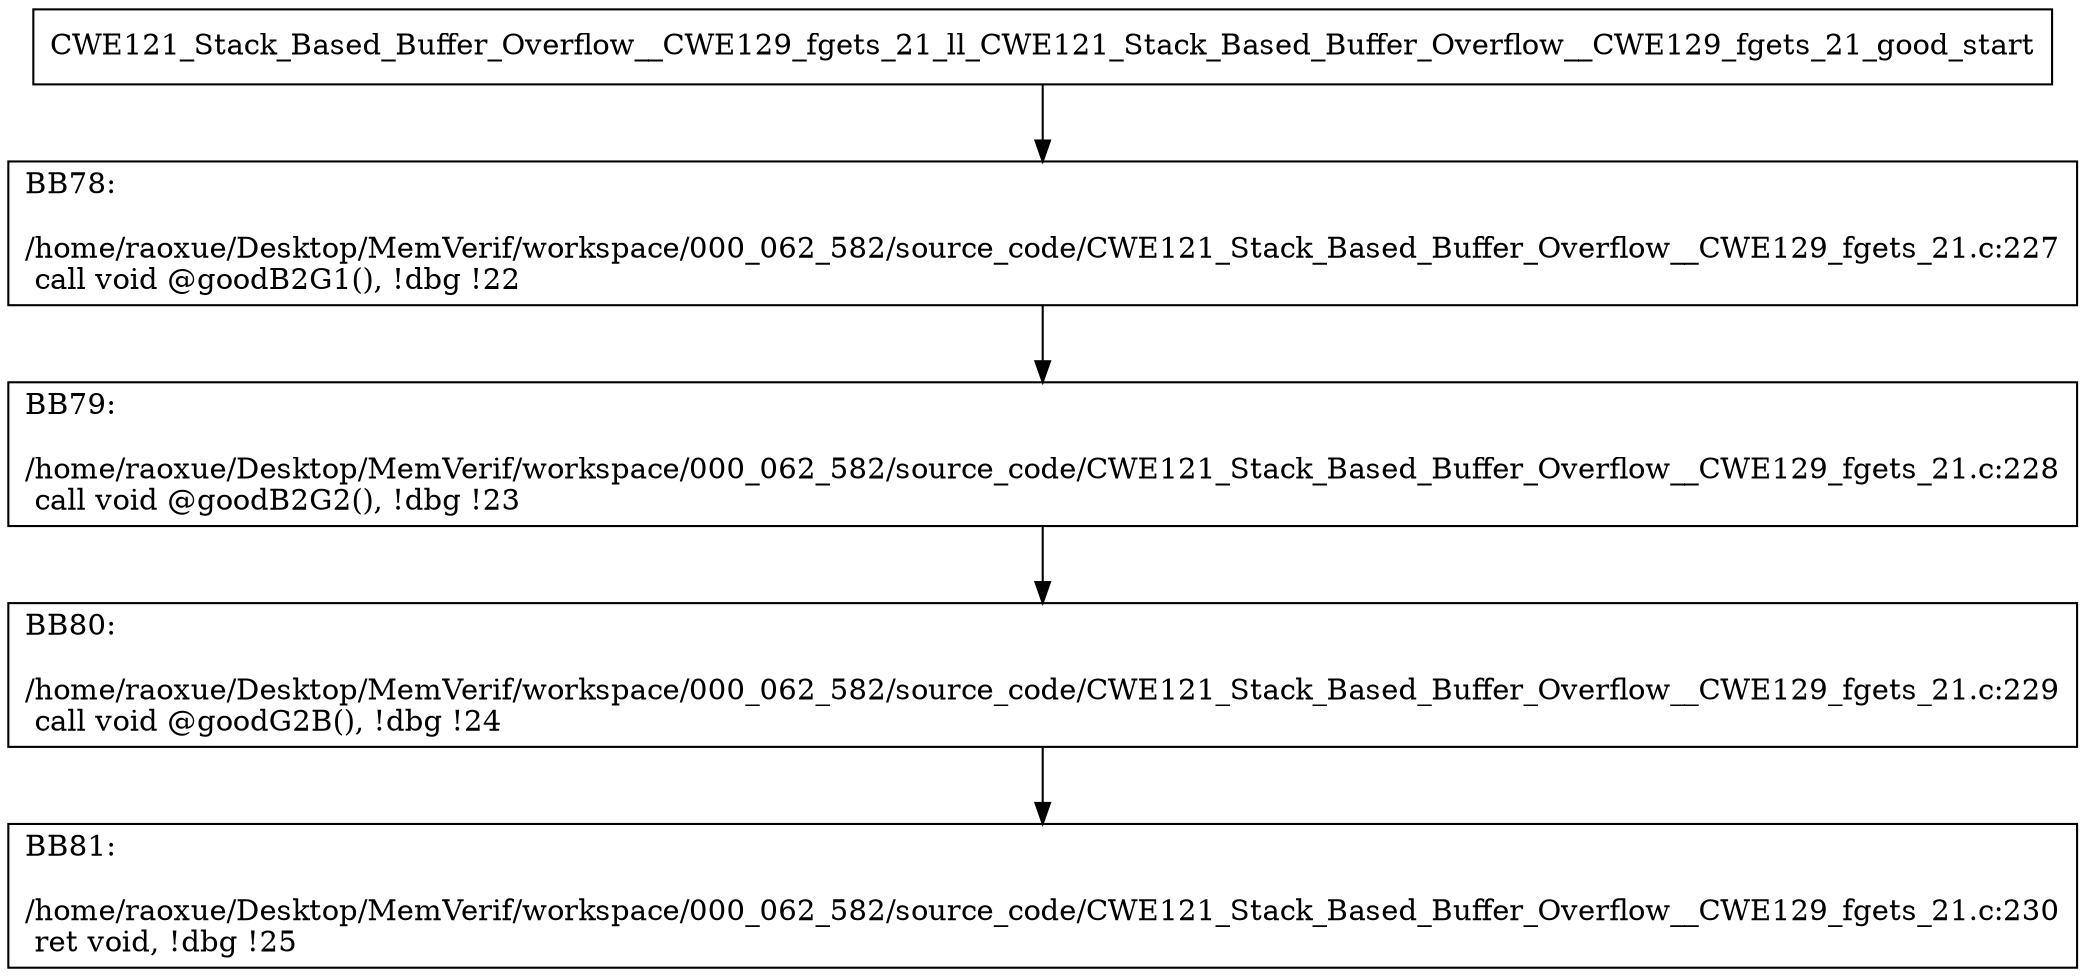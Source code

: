 digraph "CFG for'CWE121_Stack_Based_Buffer_Overflow__CWE129_fgets_21_ll_CWE121_Stack_Based_Buffer_Overflow__CWE129_fgets_21_good' function" {
	BBCWE121_Stack_Based_Buffer_Overflow__CWE129_fgets_21_ll_CWE121_Stack_Based_Buffer_Overflow__CWE129_fgets_21_good_start[shape=record,label="{CWE121_Stack_Based_Buffer_Overflow__CWE129_fgets_21_ll_CWE121_Stack_Based_Buffer_Overflow__CWE129_fgets_21_good_start}"];
	BBCWE121_Stack_Based_Buffer_Overflow__CWE129_fgets_21_ll_CWE121_Stack_Based_Buffer_Overflow__CWE129_fgets_21_good_start-> CWE121_Stack_Based_Buffer_Overflow__CWE129_fgets_21_ll_CWE121_Stack_Based_Buffer_Overflow__CWE129_fgets_21_goodBB78;
	CWE121_Stack_Based_Buffer_Overflow__CWE129_fgets_21_ll_CWE121_Stack_Based_Buffer_Overflow__CWE129_fgets_21_goodBB78 [shape=record, label="{BB78:\l\l/home/raoxue/Desktop/MemVerif/workspace/000_062_582/source_code/CWE121_Stack_Based_Buffer_Overflow__CWE129_fgets_21.c:227\l
  call void @goodB2G1(), !dbg !22\l
}"];
	CWE121_Stack_Based_Buffer_Overflow__CWE129_fgets_21_ll_CWE121_Stack_Based_Buffer_Overflow__CWE129_fgets_21_goodBB78-> CWE121_Stack_Based_Buffer_Overflow__CWE129_fgets_21_ll_CWE121_Stack_Based_Buffer_Overflow__CWE129_fgets_21_goodBB79;
	CWE121_Stack_Based_Buffer_Overflow__CWE129_fgets_21_ll_CWE121_Stack_Based_Buffer_Overflow__CWE129_fgets_21_goodBB79 [shape=record, label="{BB79:\l\l/home/raoxue/Desktop/MemVerif/workspace/000_062_582/source_code/CWE121_Stack_Based_Buffer_Overflow__CWE129_fgets_21.c:228\l
  call void @goodB2G2(), !dbg !23\l
}"];
	CWE121_Stack_Based_Buffer_Overflow__CWE129_fgets_21_ll_CWE121_Stack_Based_Buffer_Overflow__CWE129_fgets_21_goodBB79-> CWE121_Stack_Based_Buffer_Overflow__CWE129_fgets_21_ll_CWE121_Stack_Based_Buffer_Overflow__CWE129_fgets_21_goodBB80;
	CWE121_Stack_Based_Buffer_Overflow__CWE129_fgets_21_ll_CWE121_Stack_Based_Buffer_Overflow__CWE129_fgets_21_goodBB80 [shape=record, label="{BB80:\l\l/home/raoxue/Desktop/MemVerif/workspace/000_062_582/source_code/CWE121_Stack_Based_Buffer_Overflow__CWE129_fgets_21.c:229\l
  call void @goodG2B(), !dbg !24\l
}"];
	CWE121_Stack_Based_Buffer_Overflow__CWE129_fgets_21_ll_CWE121_Stack_Based_Buffer_Overflow__CWE129_fgets_21_goodBB80-> CWE121_Stack_Based_Buffer_Overflow__CWE129_fgets_21_ll_CWE121_Stack_Based_Buffer_Overflow__CWE129_fgets_21_goodBB81;
	CWE121_Stack_Based_Buffer_Overflow__CWE129_fgets_21_ll_CWE121_Stack_Based_Buffer_Overflow__CWE129_fgets_21_goodBB81 [shape=record, label="{BB81:\l\l/home/raoxue/Desktop/MemVerif/workspace/000_062_582/source_code/CWE121_Stack_Based_Buffer_Overflow__CWE129_fgets_21.c:230\l
  ret void, !dbg !25\l
}"];
}
